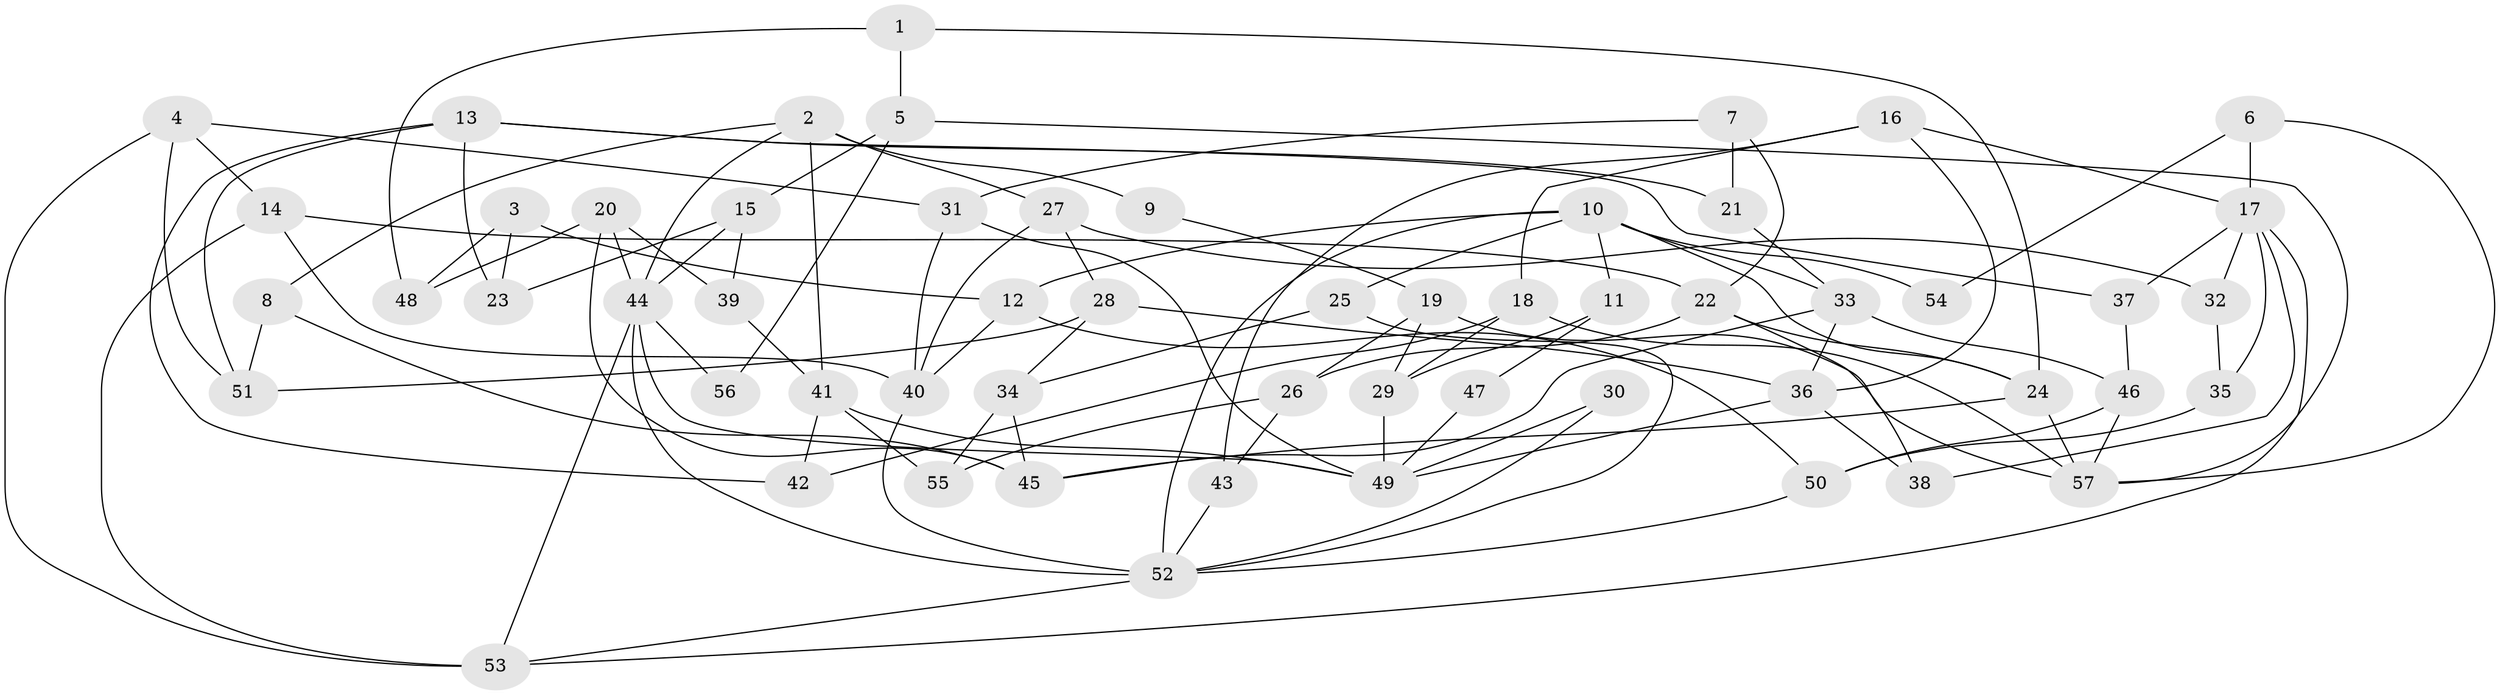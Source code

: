 // coarse degree distribution, {7: 0.30434782608695654, 6: 0.043478260869565216, 10: 0.08695652173913043, 4: 0.13043478260869565, 3: 0.08695652173913043, 5: 0.13043478260869565, 9: 0.043478260869565216, 11: 0.043478260869565216, 2: 0.13043478260869565}
// Generated by graph-tools (version 1.1) at 2025/51/03/04/25 22:51:08]
// undirected, 57 vertices, 114 edges
graph export_dot {
  node [color=gray90,style=filled];
  1;
  2;
  3;
  4;
  5;
  6;
  7;
  8;
  9;
  10;
  11;
  12;
  13;
  14;
  15;
  16;
  17;
  18;
  19;
  20;
  21;
  22;
  23;
  24;
  25;
  26;
  27;
  28;
  29;
  30;
  31;
  32;
  33;
  34;
  35;
  36;
  37;
  38;
  39;
  40;
  41;
  42;
  43;
  44;
  45;
  46;
  47;
  48;
  49;
  50;
  51;
  52;
  53;
  54;
  55;
  56;
  57;
  1 -- 24;
  1 -- 5;
  1 -- 48;
  2 -- 27;
  2 -- 44;
  2 -- 8;
  2 -- 9;
  2 -- 41;
  3 -- 12;
  3 -- 48;
  3 -- 23;
  4 -- 53;
  4 -- 31;
  4 -- 14;
  4 -- 51;
  5 -- 15;
  5 -- 57;
  5 -- 56;
  6 -- 57;
  6 -- 17;
  6 -- 54;
  7 -- 22;
  7 -- 21;
  7 -- 31;
  8 -- 45;
  8 -- 51;
  9 -- 19;
  10 -- 12;
  10 -- 52;
  10 -- 11;
  10 -- 24;
  10 -- 25;
  10 -- 33;
  10 -- 54;
  11 -- 29;
  11 -- 47;
  12 -- 40;
  12 -- 50;
  13 -- 51;
  13 -- 37;
  13 -- 21;
  13 -- 23;
  13 -- 42;
  14 -- 22;
  14 -- 40;
  14 -- 53;
  15 -- 44;
  15 -- 23;
  15 -- 39;
  16 -- 18;
  16 -- 43;
  16 -- 17;
  16 -- 36;
  17 -- 53;
  17 -- 32;
  17 -- 35;
  17 -- 37;
  17 -- 38;
  18 -- 57;
  18 -- 42;
  18 -- 29;
  19 -- 29;
  19 -- 26;
  19 -- 57;
  20 -- 45;
  20 -- 44;
  20 -- 39;
  20 -- 48;
  21 -- 33;
  22 -- 38;
  22 -- 24;
  22 -- 26;
  24 -- 45;
  24 -- 57;
  25 -- 52;
  25 -- 34;
  26 -- 55;
  26 -- 43;
  27 -- 28;
  27 -- 40;
  27 -- 32;
  28 -- 51;
  28 -- 36;
  28 -- 34;
  29 -- 49;
  30 -- 49;
  30 -- 52;
  31 -- 49;
  31 -- 40;
  32 -- 35;
  33 -- 36;
  33 -- 45;
  33 -- 46;
  34 -- 45;
  34 -- 55;
  35 -- 50;
  36 -- 49;
  36 -- 38;
  37 -- 46;
  39 -- 41;
  40 -- 52;
  41 -- 42;
  41 -- 49;
  41 -- 55;
  43 -- 52;
  44 -- 53;
  44 -- 52;
  44 -- 49;
  44 -- 56;
  46 -- 57;
  46 -- 50;
  47 -- 49;
  50 -- 52;
  52 -- 53;
}
